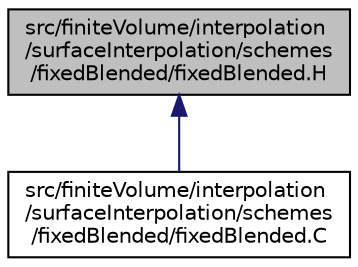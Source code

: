 digraph "src/finiteVolume/interpolation/surfaceInterpolation/schemes/fixedBlended/fixedBlended.H"
{
  bgcolor="transparent";
  edge [fontname="Helvetica",fontsize="10",labelfontname="Helvetica",labelfontsize="10"];
  node [fontname="Helvetica",fontsize="10",shape=record];
  Node97 [label="src/finiteVolume/interpolation\l/surfaceInterpolation/schemes\l/fixedBlended/fixedBlended.H",height=0.2,width=0.4,color="black", fillcolor="grey75", style="filled", fontcolor="black"];
  Node97 -> Node98 [dir="back",color="midnightblue",fontsize="10",style="solid",fontname="Helvetica"];
  Node98 [label="src/finiteVolume/interpolation\l/surfaceInterpolation/schemes\l/fixedBlended/fixedBlended.C",height=0.2,width=0.4,color="black",URL="$a04349.html"];
}
